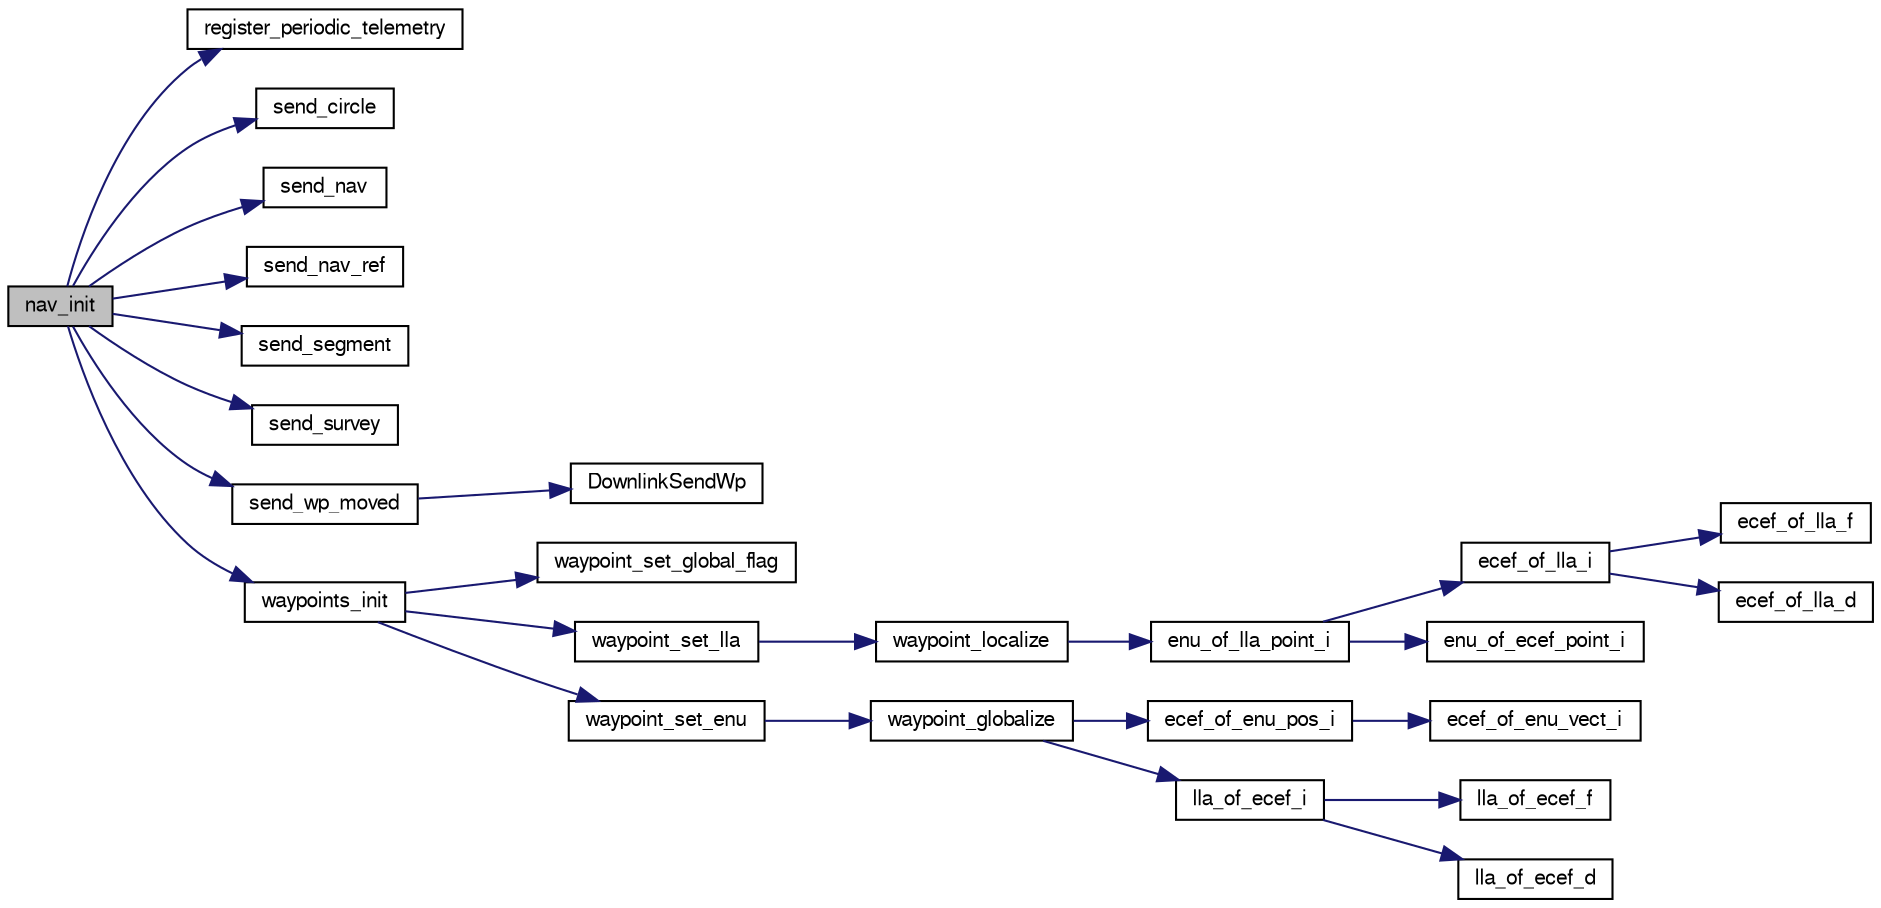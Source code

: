 digraph "nav_init"
{
  edge [fontname="FreeSans",fontsize="10",labelfontname="FreeSans",labelfontsize="10"];
  node [fontname="FreeSans",fontsize="10",shape=record];
  rankdir="LR";
  Node1 [label="nav_init",height=0.2,width=0.4,color="black", fillcolor="grey75", style="filled", fontcolor="black"];
  Node1 -> Node2 [color="midnightblue",fontsize="10",style="solid",fontname="FreeSans"];
  Node2 [label="register_periodic_telemetry",height=0.2,width=0.4,color="black", fillcolor="white", style="filled",URL="$telemetry_8c.html#a8b8cf43739f06c54d16370c141b541a0",tooltip="Register a telemetry callback function. "];
  Node1 -> Node3 [color="midnightblue",fontsize="10",style="solid",fontname="FreeSans"];
  Node3 [label="send_circle",height=0.2,width=0.4,color="black", fillcolor="white", style="filled",URL="$nav_8c.html#a85eca54f8ec2b08e0bbf90661612ed7c"];
  Node1 -> Node4 [color="midnightblue",fontsize="10",style="solid",fontname="FreeSans"];
  Node4 [label="send_nav",height=0.2,width=0.4,color="black", fillcolor="white", style="filled",URL="$nav_8c.html#a9aaa8f9782cac5778221b3823fd822f0"];
  Node1 -> Node5 [color="midnightblue",fontsize="10",style="solid",fontname="FreeSans"];
  Node5 [label="send_nav_ref",height=0.2,width=0.4,color="black", fillcolor="white", style="filled",URL="$nav_8c.html#ac8c65badfe21d68322ec57726fe11f10",tooltip="Periodic telemetry. "];
  Node1 -> Node6 [color="midnightblue",fontsize="10",style="solid",fontname="FreeSans"];
  Node6 [label="send_segment",height=0.2,width=0.4,color="black", fillcolor="white", style="filled",URL="$nav_8c.html#aba649a025aa04b4a2ed1a655b1aa8cbc"];
  Node1 -> Node7 [color="midnightblue",fontsize="10",style="solid",fontname="FreeSans"];
  Node7 [label="send_survey",height=0.2,width=0.4,color="black", fillcolor="white", style="filled",URL="$nav_8c.html#a2de3ce76b73702589b955325a4684479"];
  Node1 -> Node8 [color="midnightblue",fontsize="10",style="solid",fontname="FreeSans"];
  Node8 [label="send_wp_moved",height=0.2,width=0.4,color="black", fillcolor="white", style="filled",URL="$nav_8c.html#af6a9f2948665f049b94ca46998f2bc0d"];
  Node8 -> Node9 [color="midnightblue",fontsize="10",style="solid",fontname="FreeSans"];
  Node9 [label="DownlinkSendWp",height=0.2,width=0.4,color="black", fillcolor="white", style="filled",URL="$nav_8c.html#a487d8f3e29e2211de2af5555762f1557"];
  Node1 -> Node10 [color="midnightblue",fontsize="10",style="solid",fontname="FreeSans"];
  Node10 [label="waypoints_init",height=0.2,width=0.4,color="black", fillcolor="white", style="filled",URL="$nav_2waypoints_8c.html#a8d575cfbc187cac4cae8049873821e96",tooltip="initialize global and local waypoints "];
  Node10 -> Node11 [color="midnightblue",fontsize="10",style="solid",fontname="FreeSans"];
  Node11 [label="waypoint_set_global_flag",height=0.2,width=0.4,color="black", fillcolor="white", style="filled",URL="$nav_2waypoints_8c.html#a848bd882e4fbb1177cbaec14f6381bf2"];
  Node10 -> Node12 [color="midnightblue",fontsize="10",style="solid",fontname="FreeSans"];
  Node12 [label="waypoint_set_lla",height=0.2,width=0.4,color="black", fillcolor="white", style="filled",URL="$nav_2waypoints_8c.html#ae5ab24779a6d54a1086c472935b21f47"];
  Node12 -> Node13 [color="midnightblue",fontsize="10",style="solid",fontname="FreeSans"];
  Node13 [label="waypoint_localize",height=0.2,width=0.4,color="black", fillcolor="white", style="filled",URL="$nav_2waypoints_8c.html#af184581f432d472b608685122f2d944d",tooltip="update local ENU coordinates from its LLA coordinates "];
  Node13 -> Node14 [color="midnightblue",fontsize="10",style="solid",fontname="FreeSans"];
  Node14 [label="enu_of_lla_point_i",height=0.2,width=0.4,color="black", fillcolor="white", style="filled",URL="$group__math__geodetic__int.html#gab462d1e8278e0dd9cbc9ff463cde8f5e",tooltip="Convert a point from LLA to local ENU. "];
  Node14 -> Node15 [color="midnightblue",fontsize="10",style="solid",fontname="FreeSans"];
  Node15 [label="ecef_of_lla_i",height=0.2,width=0.4,color="black", fillcolor="white", style="filled",URL="$group__math__geodetic__int.html#ga386f7bf340618bf1454ca2a3b5086100",tooltip="Convert a LLA to ECEF. "];
  Node15 -> Node16 [color="midnightblue",fontsize="10",style="solid",fontname="FreeSans"];
  Node16 [label="ecef_of_lla_f",height=0.2,width=0.4,color="black", fillcolor="white", style="filled",URL="$pprz__geodetic__float_8c.html#a65bc5ba8b61d014ca659035759cc001c"];
  Node15 -> Node17 [color="midnightblue",fontsize="10",style="solid",fontname="FreeSans"];
  Node17 [label="ecef_of_lla_d",height=0.2,width=0.4,color="black", fillcolor="white", style="filled",URL="$group__math__geodetic__double.html#gae6608c48696daebf3382f08e655028d9"];
  Node14 -> Node18 [color="midnightblue",fontsize="10",style="solid",fontname="FreeSans"];
  Node18 [label="enu_of_ecef_point_i",height=0.2,width=0.4,color="black", fillcolor="white", style="filled",URL="$group__math__geodetic__int.html#ga85bcbfc73a43b120465422ec55647573",tooltip="Convert a point from ECEF to local ENU. "];
  Node10 -> Node19 [color="midnightblue",fontsize="10",style="solid",fontname="FreeSans"];
  Node19 [label="waypoint_set_enu",height=0.2,width=0.4,color="black", fillcolor="white", style="filled",URL="$nav_2waypoints_8c.html#affb3b24527cc3e5342715d567fa245dc",tooltip="Set local ENU waypoint coordinates. "];
  Node19 -> Node20 [color="midnightblue",fontsize="10",style="solid",fontname="FreeSans"];
  Node20 [label="waypoint_globalize",height=0.2,width=0.4,color="black", fillcolor="white", style="filled",URL="$nav_2waypoints_8c.html#a10acece8582506367e9e9df3694bf31b",tooltip="update global LLA coordinates from its ENU coordinates "];
  Node20 -> Node21 [color="midnightblue",fontsize="10",style="solid",fontname="FreeSans"];
  Node21 [label="ecef_of_enu_pos_i",height=0.2,width=0.4,color="black", fillcolor="white", style="filled",URL="$group__math__geodetic__int.html#gaaeff7441301129ca712e828b9b4f474e",tooltip="Convert a local ENU position to ECEF. "];
  Node21 -> Node22 [color="midnightblue",fontsize="10",style="solid",fontname="FreeSans"];
  Node22 [label="ecef_of_enu_vect_i",height=0.2,width=0.4,color="black", fillcolor="white", style="filled",URL="$group__math__geodetic__int.html#gaabe6e63048c95afdffdd4a581dc5f2b8",tooltip="Rotate a vector from ENU to ECEF. "];
  Node20 -> Node23 [color="midnightblue",fontsize="10",style="solid",fontname="FreeSans"];
  Node23 [label="lla_of_ecef_i",height=0.2,width=0.4,color="black", fillcolor="white", style="filled",URL="$group__math__geodetic__int.html#gaea47a32071c2427f895fcb1df32c4e23",tooltip="Convert a ECEF to LLA. "];
  Node23 -> Node24 [color="midnightblue",fontsize="10",style="solid",fontname="FreeSans"];
  Node24 [label="lla_of_ecef_f",height=0.2,width=0.4,color="black", fillcolor="white", style="filled",URL="$pprz__geodetic__float_8c.html#adecd186d51b41b09f0cad928c0d2f68e"];
  Node23 -> Node25 [color="midnightblue",fontsize="10",style="solid",fontname="FreeSans"];
  Node25 [label="lla_of_ecef_d",height=0.2,width=0.4,color="black", fillcolor="white", style="filled",URL="$group__math__geodetic__double.html#ga9d3464ccabcd97db9fb4e1c7d25dfe16"];
}
